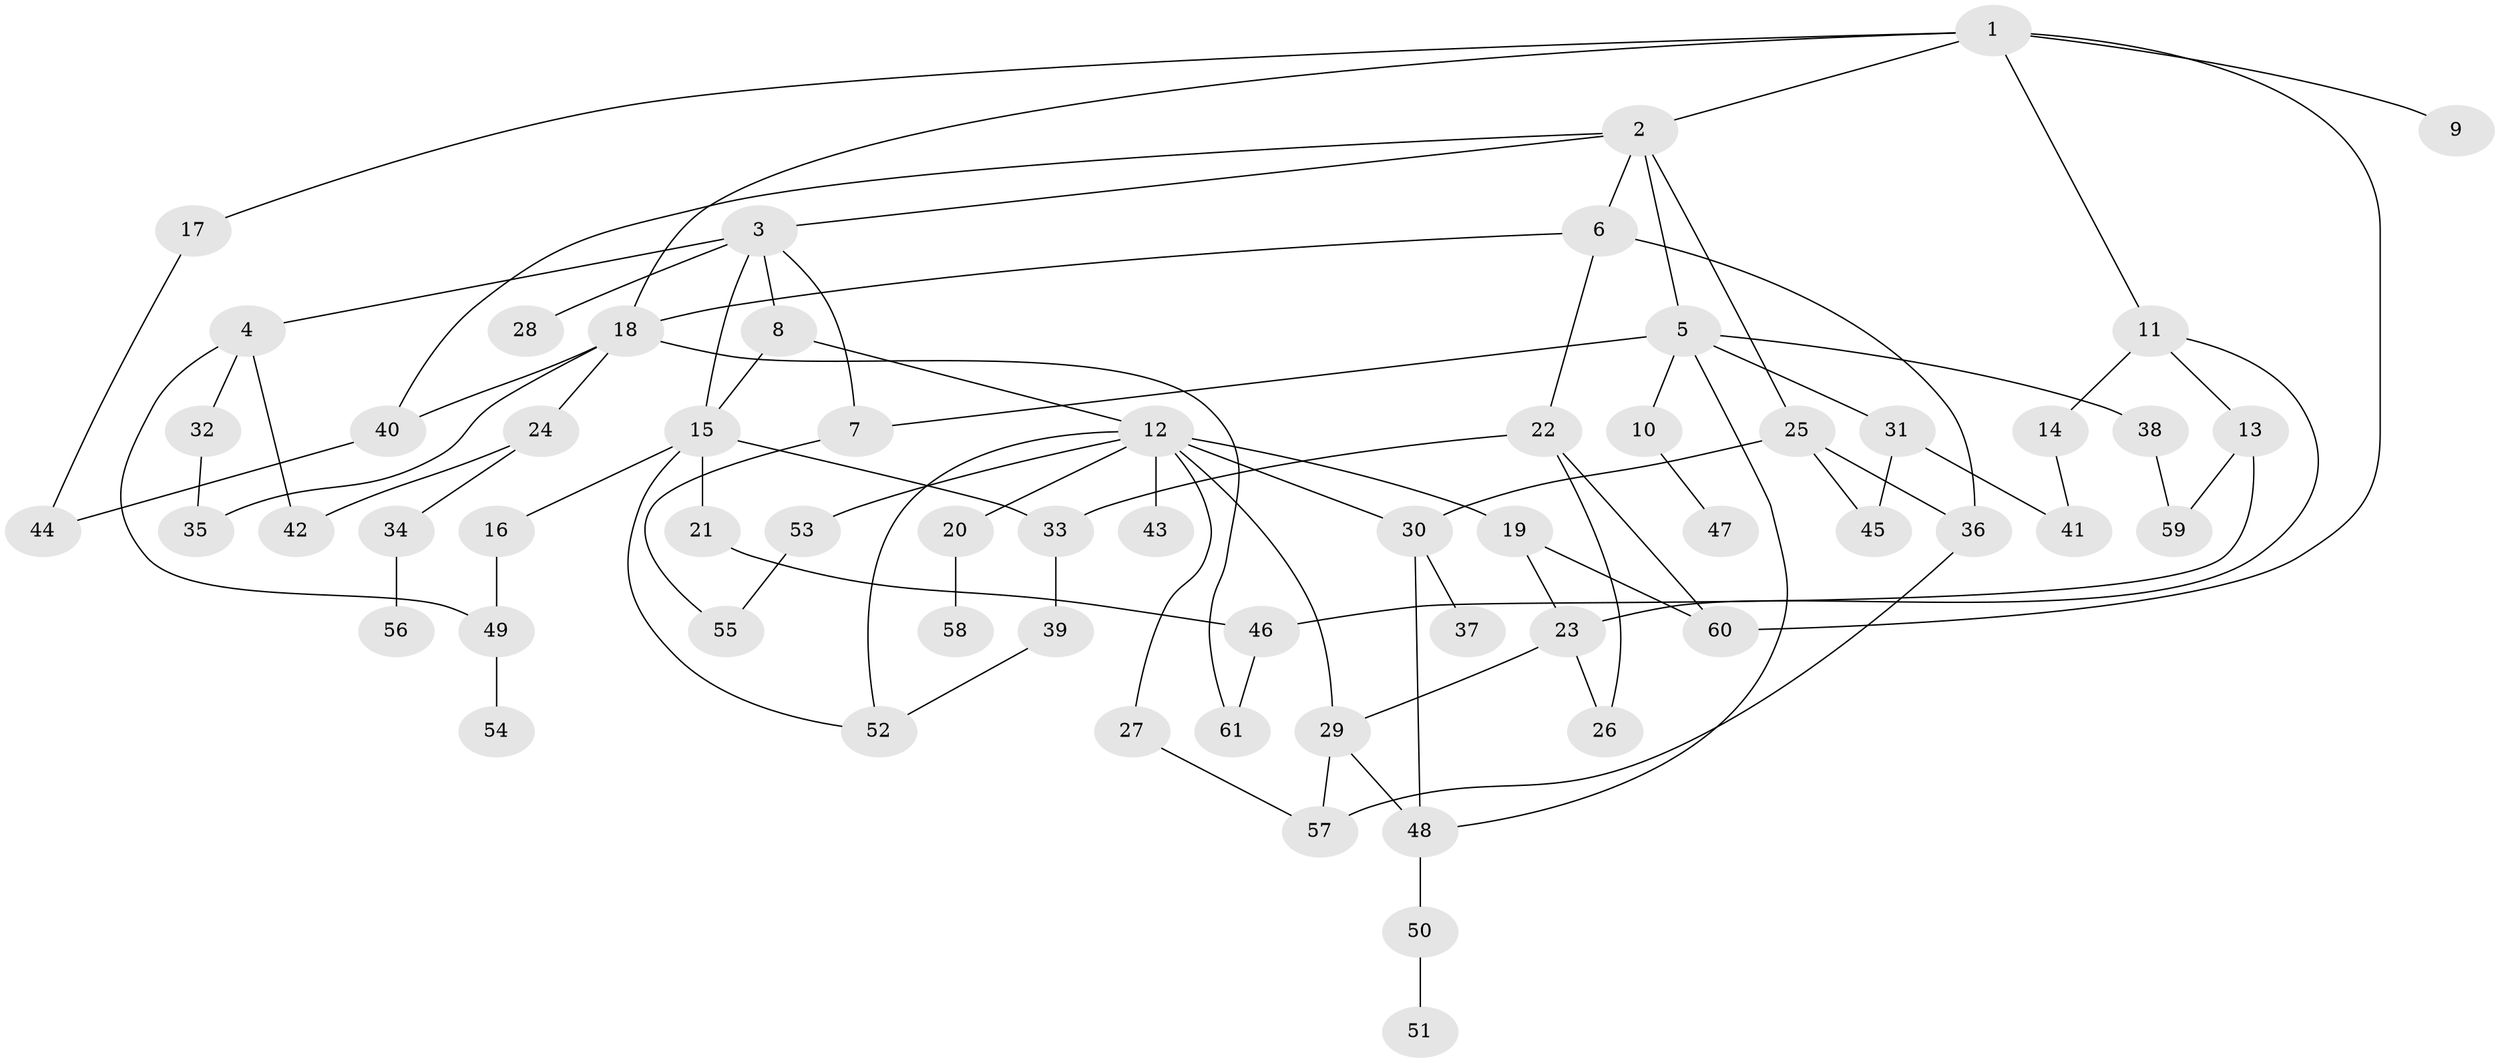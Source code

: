 // coarse degree distribution, {7: 0.08333333333333333, 6: 0.1388888888888889, 4: 0.08333333333333333, 5: 0.05555555555555555, 1: 0.25, 10: 0.027777777777777776, 3: 0.16666666666666666, 2: 0.19444444444444445}
// Generated by graph-tools (version 1.1) at 2025/41/03/06/25 10:41:28]
// undirected, 61 vertices, 88 edges
graph export_dot {
graph [start="1"]
  node [color=gray90,style=filled];
  1;
  2;
  3;
  4;
  5;
  6;
  7;
  8;
  9;
  10;
  11;
  12;
  13;
  14;
  15;
  16;
  17;
  18;
  19;
  20;
  21;
  22;
  23;
  24;
  25;
  26;
  27;
  28;
  29;
  30;
  31;
  32;
  33;
  34;
  35;
  36;
  37;
  38;
  39;
  40;
  41;
  42;
  43;
  44;
  45;
  46;
  47;
  48;
  49;
  50;
  51;
  52;
  53;
  54;
  55;
  56;
  57;
  58;
  59;
  60;
  61;
  1 -- 2;
  1 -- 9;
  1 -- 11;
  1 -- 17;
  1 -- 18;
  1 -- 60;
  2 -- 3;
  2 -- 5;
  2 -- 6;
  2 -- 25;
  2 -- 40;
  3 -- 4;
  3 -- 8;
  3 -- 15;
  3 -- 28;
  3 -- 7;
  4 -- 32;
  4 -- 42;
  4 -- 49;
  5 -- 7;
  5 -- 10;
  5 -- 31;
  5 -- 38;
  5 -- 48;
  6 -- 22;
  6 -- 36;
  6 -- 18;
  7 -- 55;
  8 -- 12;
  8 -- 15;
  10 -- 47;
  11 -- 13;
  11 -- 14;
  11 -- 23;
  12 -- 19;
  12 -- 20;
  12 -- 27;
  12 -- 30;
  12 -- 43;
  12 -- 53;
  12 -- 52;
  12 -- 29;
  13 -- 46;
  13 -- 59;
  14 -- 41;
  15 -- 16;
  15 -- 21;
  15 -- 52;
  15 -- 33;
  16 -- 49;
  17 -- 44;
  18 -- 24;
  18 -- 40;
  18 -- 61;
  18 -- 35;
  19 -- 23;
  19 -- 60;
  20 -- 58;
  21 -- 46;
  22 -- 26;
  22 -- 33;
  22 -- 60;
  23 -- 29;
  23 -- 26;
  24 -- 34;
  24 -- 42;
  25 -- 45;
  25 -- 30;
  25 -- 36;
  27 -- 57;
  29 -- 57;
  29 -- 48;
  30 -- 37;
  30 -- 48;
  31 -- 41;
  31 -- 45;
  32 -- 35;
  33 -- 39;
  34 -- 56;
  36 -- 57;
  38 -- 59;
  39 -- 52;
  40 -- 44;
  46 -- 61;
  48 -- 50;
  49 -- 54;
  50 -- 51;
  53 -- 55;
}
